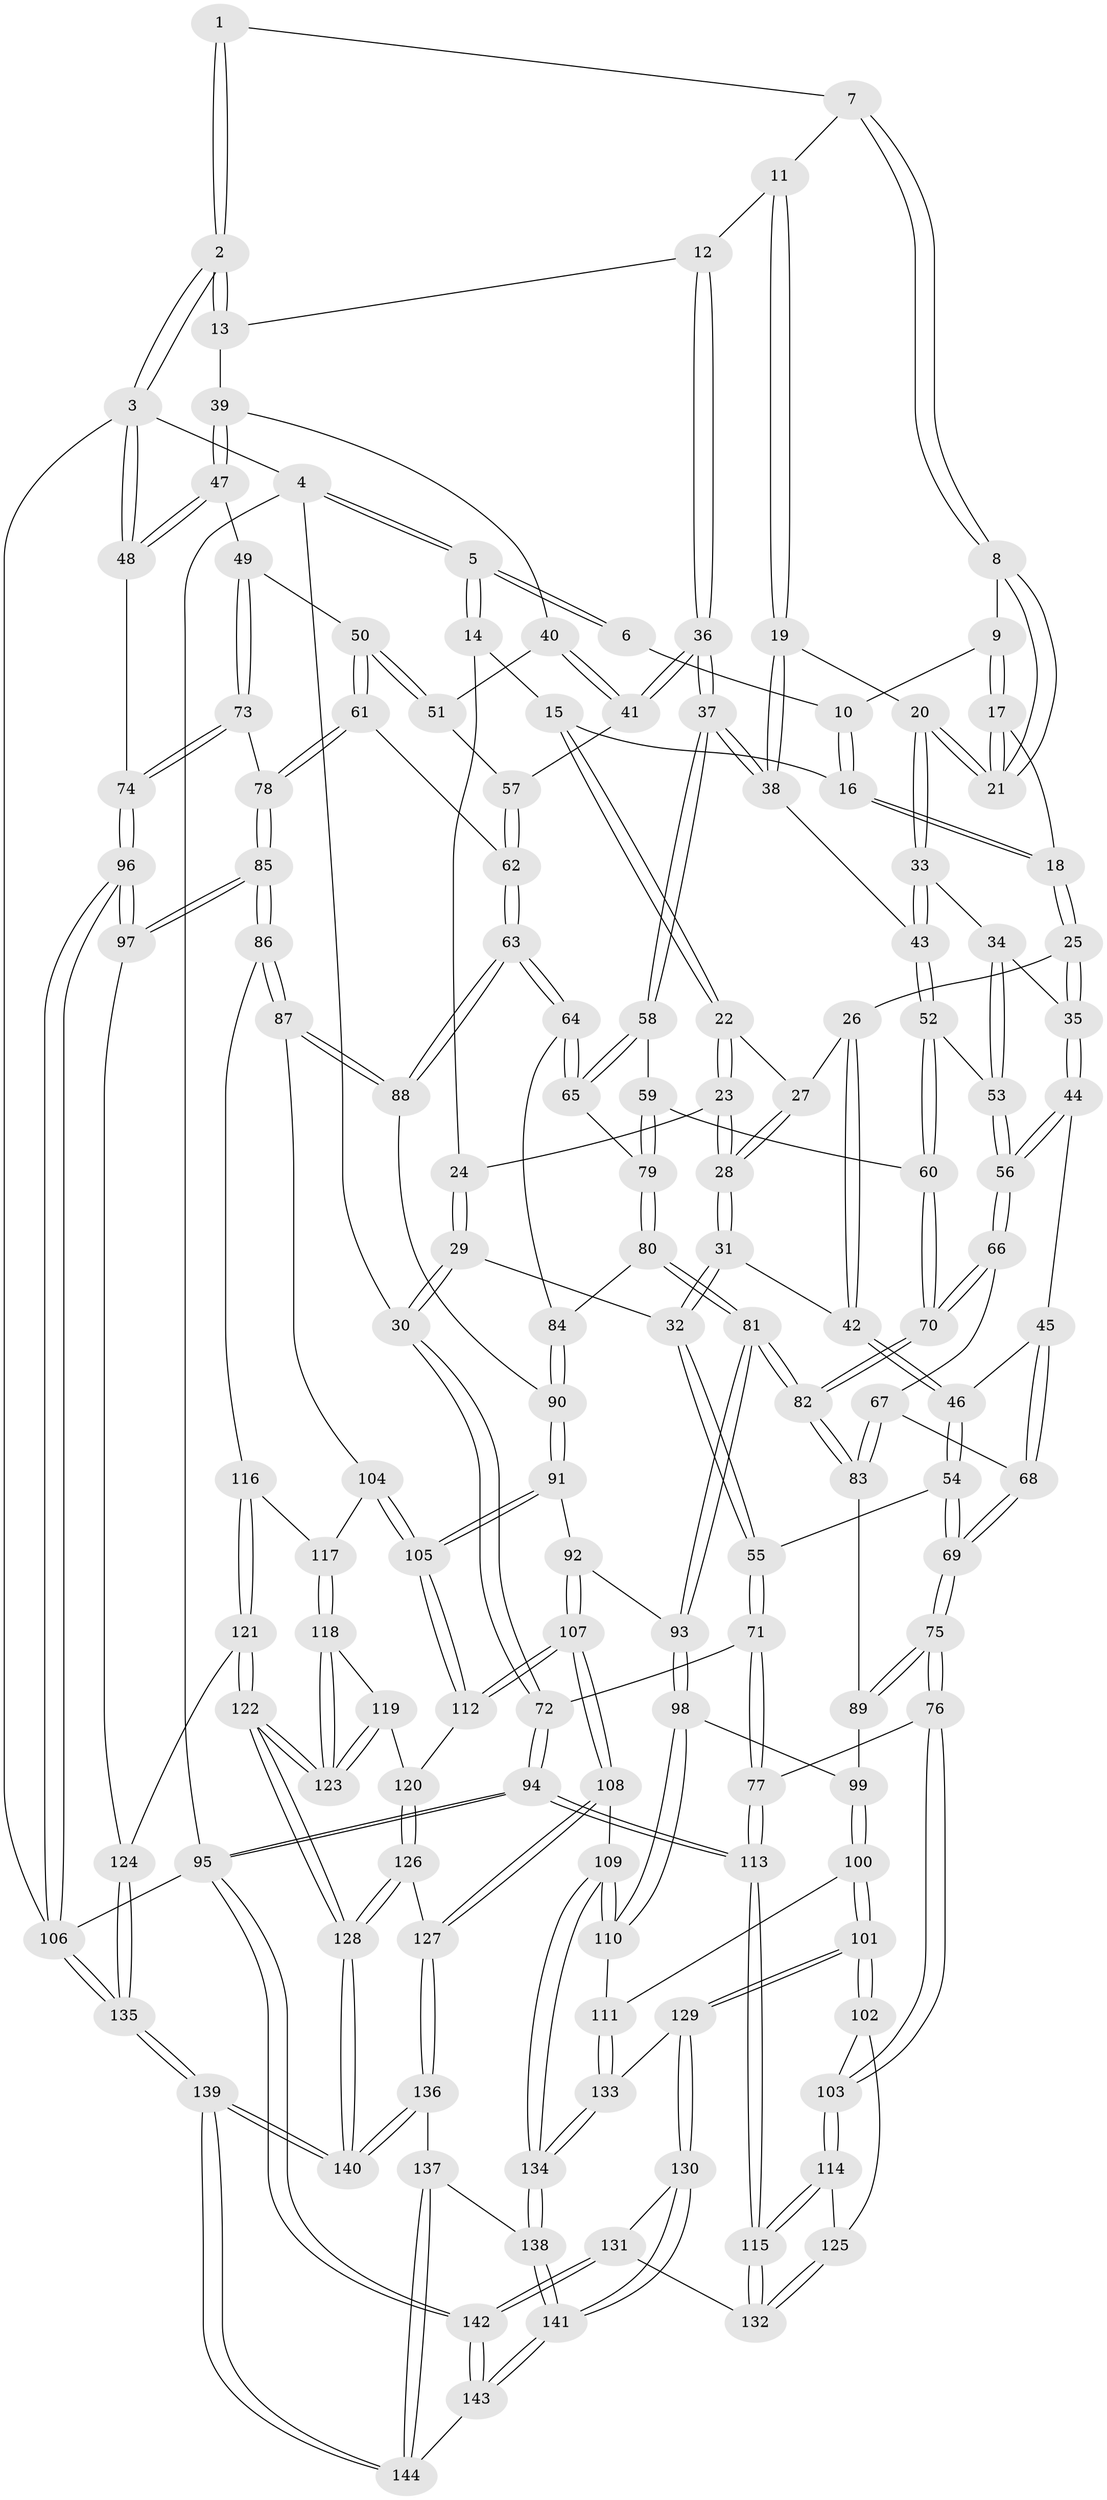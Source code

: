 // Generated by graph-tools (version 1.1) at 2025/01/03/09/25 05:01:44]
// undirected, 144 vertices, 357 edges
graph export_dot {
graph [start="1"]
  node [color=gray90,style=filled];
  1 [pos="+0.5001928503552339+0"];
  2 [pos="+1+0"];
  3 [pos="+1+0"];
  4 [pos="+0+0"];
  5 [pos="+0+0"];
  6 [pos="+0.4889077431451592+0"];
  7 [pos="+0.5494330394627974+0"];
  8 [pos="+0.4724564400428018+0.18470930952943093"];
  9 [pos="+0.40763178064038247+0.1282447810340661"];
  10 [pos="+0.37815170367711826+0.03626590548562665"];
  11 [pos="+0.5866773986012184+0.011660217323181456"];
  12 [pos="+0.743665380627189+0.15003839951936215"];
  13 [pos="+0.7693507226097093+0.14738627496822018"];
  14 [pos="+0.07687032601768606+0.016727926335111956"];
  15 [pos="+0.24227370783593175+0.12703764317256727"];
  16 [pos="+0.28693561247766486+0.11928844665664443"];
  17 [pos="+0.40246222106084806+0.1971280075018508"];
  18 [pos="+0.34110288425062285+0.2196183968957976"];
  19 [pos="+0.544721051569445+0.2384397552056391"];
  20 [pos="+0.4810335205125838+0.23727761099815048"];
  21 [pos="+0.4799367279787851+0.23561312635172643"];
  22 [pos="+0.2321070091027292+0.15173350604468147"];
  23 [pos="+0.14175412969827975+0.22292028695733968"];
  24 [pos="+0.11120793974819819+0.21118913398074535"];
  25 [pos="+0.3379974566399254+0.25544882539957203"];
  26 [pos="+0.2512038516793587+0.26285457392702427"];
  27 [pos="+0.23367008135683834+0.17315793936057455"];
  28 [pos="+0.1724823092306351+0.2918433226391894"];
  29 [pos="+0.01323953099594934+0.2684230351305621"];
  30 [pos="+0+0.21111261874474788"];
  31 [pos="+0.17491773438204644+0.299796488708227"];
  32 [pos="+0.11899587523874637+0.35768054552726775"];
  33 [pos="+0.45633134340651416+0.27006485506507855"];
  34 [pos="+0.417538963119924+0.29572255164775174"];
  35 [pos="+0.36220197216169264+0.299432939660401"];
  36 [pos="+0.6543344466856681+0.30211481506823123"];
  37 [pos="+0.6514173148769159+0.3036069165325826"];
  38 [pos="+0.6159265746023781+0.2912584813876569"];
  39 [pos="+0.8773843005726863+0.24181610446866286"];
  40 [pos="+0.8307913672767138+0.29781939865282475"];
  41 [pos="+0.7095424942935441+0.3282900084773072"];
  42 [pos="+0.221617675955293+0.2999232242947817"];
  43 [pos="+0.5037329881021353+0.35252729084319134"];
  44 [pos="+0.33703610802561085+0.3495393797765896"];
  45 [pos="+0.30246796143093047+0.3578865304762228"];
  46 [pos="+0.2746779686814294+0.36123061633905673"];
  47 [pos="+0.8985210870013185+0.2480154122758664"];
  48 [pos="+1+0.04795725315693347"];
  49 [pos="+0.9258925006231559+0.37780488459566997"];
  50 [pos="+0.8554067425207497+0.41850527496848167"];
  51 [pos="+0.81898901541983+0.35832777723528153"];
  52 [pos="+0.48546471491361876+0.38767052136707536"];
  53 [pos="+0.4523339291067253+0.3795203293751013"];
  54 [pos="+0.25088801916976045+0.3987131462644501"];
  55 [pos="+0.11929229745224233+0.39495315166217515"];
  56 [pos="+0.3808017320497756+0.41816814756998855"];
  57 [pos="+0.7287143213847402+0.34477171785665495"];
  58 [pos="+0.6483178274474667+0.3173581676835917"];
  59 [pos="+0.5502752490780419+0.4369435745200804"];
  60 [pos="+0.507891925517244+0.425639128416779"];
  61 [pos="+0.8369684469656307+0.4478926581123152"];
  62 [pos="+0.7900473413527568+0.45783058488755024"];
  63 [pos="+0.7379658842917225+0.5006850761633271"];
  64 [pos="+0.6802461788530316+0.46592848555659017"];
  65 [pos="+0.6783133657966646+0.46223746526135057"];
  66 [pos="+0.3805211461034797+0.42355222800295406"];
  67 [pos="+0.3599574102109409+0.4518249346476547"];
  68 [pos="+0.31330923306281805+0.47964995117796877"];
  69 [pos="+0.265100442836716+0.5170950035511583"];
  70 [pos="+0.4562428049597635+0.4774668537123123"];
  71 [pos="+0.07842823681683098+0.5035981792399595"];
  72 [pos="+0+0.49803224446839356"];
  73 [pos="+1+0.4598149442782204"];
  74 [pos="+1+0.46130098453759955"];
  75 [pos="+0.24082910074416974+0.5690578222268361"];
  76 [pos="+0.18851444190083497+0.6008052457065686"];
  77 [pos="+0.18797266414831904+0.6006266366852124"];
  78 [pos="+0.9053388228814266+0.5455014577573459"];
  79 [pos="+0.5547278196205181+0.4462917712862161"];
  80 [pos="+0.5634770806369702+0.5052739806303843"];
  81 [pos="+0.4667334733851094+0.5930045896855785"];
  82 [pos="+0.452735173891479+0.5822237091679838"];
  83 [pos="+0.4357453342485183+0.5793996313965754"];
  84 [pos="+0.6047933107458173+0.5219683496498216"];
  85 [pos="+0.8540380152482565+0.6606904703414416"];
  86 [pos="+0.8421351093411622+0.6607217279074699"];
  87 [pos="+0.831344808297393+0.6555822780956122"];
  88 [pos="+0.7373444434716218+0.5720173885400783"];
  89 [pos="+0.35458346014004094+0.5837419038525413"];
  90 [pos="+0.6418719752857055+0.6099423291851586"];
  91 [pos="+0.6132502652581633+0.6484995250521647"];
  92 [pos="+0.48737512760044155+0.6203140856160441"];
  93 [pos="+0.4769424896334261+0.614167123138368"];
  94 [pos="+0+0.867312685053735"];
  95 [pos="+0+1"];
  96 [pos="+1+0.7468737012974541"];
  97 [pos="+0.9022922066667989+0.6986043001101169"];
  98 [pos="+0.43942358441582674+0.673462581653965"];
  99 [pos="+0.3618948006521263+0.6676346007164452"];
  100 [pos="+0.311887489655545+0.7502490629297452"];
  101 [pos="+0.29727821866661647+0.7495771974133991"];
  102 [pos="+0.22417897403449896+0.6963290952574334"];
  103 [pos="+0.20374034610885913+0.6438004240490925"];
  104 [pos="+0.666331677082647+0.7096075618503805"];
  105 [pos="+0.6332629290339699+0.7139495510677125"];
  106 [pos="+1+1"];
  107 [pos="+0.5300640483875027+0.7954730198547181"];
  108 [pos="+0.5217446478782463+0.8085430313363836"];
  109 [pos="+0.4779437668822401+0.7976458815267641"];
  110 [pos="+0.40306791962253286+0.7546960845339616"];
  111 [pos="+0.37180316380471023+0.7630907633066653"];
  112 [pos="+0.6313148153916356+0.7230793763391221"];
  113 [pos="+0+0.8258565692509863"];
  114 [pos="+0.06384701959933267+0.7985107531142903"];
  115 [pos="+0+0.8304918672325939"];
  116 [pos="+0.8166806230430607+0.697639093718632"];
  117 [pos="+0.7553229275112204+0.7522868335034134"];
  118 [pos="+0.753650447142127+0.7551633616940752"];
  119 [pos="+0.6766442189192474+0.7727810903507597"];
  120 [pos="+0.6541235300764909+0.7596841367754005"];
  121 [pos="+0.7867345829183876+0.8564375605338063"];
  122 [pos="+0.7559493327016348+0.8804692965453326"];
  123 [pos="+0.7451939548198756+0.851700531177974"];
  124 [pos="+0.8777990975560865+0.8220168737945409"];
  125 [pos="+0.1783313590444279+0.7740643695769122"];
  126 [pos="+0.6427043201935895+0.8300466804330211"];
  127 [pos="+0.54183399262742+0.8752447287692372"];
  128 [pos="+0.7432797345050123+0.9178186656392627"];
  129 [pos="+0.27906115014467836+0.8630629609458491"];
  130 [pos="+0.2535814900852771+0.8938063764618375"];
  131 [pos="+0.18106105834153335+0.9060791138091865"];
  132 [pos="+0.17396605416638042+0.8971122988090264"];
  133 [pos="+0.38098417376717336+0.8825800167264669"];
  134 [pos="+0.3898470130152499+0.8940278861963131"];
  135 [pos="+1+1"];
  136 [pos="+0.5417154355117924+0.9069624780213712"];
  137 [pos="+0.5132879339519911+0.9425243844609501"];
  138 [pos="+0.397384475689997+0.9150303687109381"];
  139 [pos="+0.9014354835665938+1"];
  140 [pos="+0.7398301159458007+0.956340921371116"];
  141 [pos="+0.3338755518201044+0.9877799276469239"];
  142 [pos="+0.08645109234989161+1"];
  143 [pos="+0.3071850090680224+1"];
  144 [pos="+0.5020099331128057+1"];
  1 -- 2;
  1 -- 2;
  1 -- 7;
  2 -- 3;
  2 -- 3;
  2 -- 13;
  2 -- 13;
  3 -- 4;
  3 -- 48;
  3 -- 48;
  3 -- 106;
  4 -- 5;
  4 -- 5;
  4 -- 30;
  4 -- 95;
  5 -- 6;
  5 -- 6;
  5 -- 14;
  5 -- 14;
  6 -- 10;
  7 -- 8;
  7 -- 8;
  7 -- 11;
  8 -- 9;
  8 -- 21;
  8 -- 21;
  9 -- 10;
  9 -- 17;
  9 -- 17;
  10 -- 16;
  10 -- 16;
  11 -- 12;
  11 -- 19;
  11 -- 19;
  12 -- 13;
  12 -- 36;
  12 -- 36;
  13 -- 39;
  14 -- 15;
  14 -- 24;
  15 -- 16;
  15 -- 22;
  15 -- 22;
  16 -- 18;
  16 -- 18;
  17 -- 18;
  17 -- 21;
  17 -- 21;
  18 -- 25;
  18 -- 25;
  19 -- 20;
  19 -- 38;
  19 -- 38;
  20 -- 21;
  20 -- 21;
  20 -- 33;
  20 -- 33;
  22 -- 23;
  22 -- 23;
  22 -- 27;
  23 -- 24;
  23 -- 28;
  23 -- 28;
  24 -- 29;
  24 -- 29;
  25 -- 26;
  25 -- 35;
  25 -- 35;
  26 -- 27;
  26 -- 42;
  26 -- 42;
  27 -- 28;
  27 -- 28;
  28 -- 31;
  28 -- 31;
  29 -- 30;
  29 -- 30;
  29 -- 32;
  30 -- 72;
  30 -- 72;
  31 -- 32;
  31 -- 32;
  31 -- 42;
  32 -- 55;
  32 -- 55;
  33 -- 34;
  33 -- 43;
  33 -- 43;
  34 -- 35;
  34 -- 53;
  34 -- 53;
  35 -- 44;
  35 -- 44;
  36 -- 37;
  36 -- 37;
  36 -- 41;
  36 -- 41;
  37 -- 38;
  37 -- 38;
  37 -- 58;
  37 -- 58;
  38 -- 43;
  39 -- 40;
  39 -- 47;
  39 -- 47;
  40 -- 41;
  40 -- 41;
  40 -- 51;
  41 -- 57;
  42 -- 46;
  42 -- 46;
  43 -- 52;
  43 -- 52;
  44 -- 45;
  44 -- 56;
  44 -- 56;
  45 -- 46;
  45 -- 68;
  45 -- 68;
  46 -- 54;
  46 -- 54;
  47 -- 48;
  47 -- 48;
  47 -- 49;
  48 -- 74;
  49 -- 50;
  49 -- 73;
  49 -- 73;
  50 -- 51;
  50 -- 51;
  50 -- 61;
  50 -- 61;
  51 -- 57;
  52 -- 53;
  52 -- 60;
  52 -- 60;
  53 -- 56;
  53 -- 56;
  54 -- 55;
  54 -- 69;
  54 -- 69;
  55 -- 71;
  55 -- 71;
  56 -- 66;
  56 -- 66;
  57 -- 62;
  57 -- 62;
  58 -- 59;
  58 -- 65;
  58 -- 65;
  59 -- 60;
  59 -- 79;
  59 -- 79;
  60 -- 70;
  60 -- 70;
  61 -- 62;
  61 -- 78;
  61 -- 78;
  62 -- 63;
  62 -- 63;
  63 -- 64;
  63 -- 64;
  63 -- 88;
  63 -- 88;
  64 -- 65;
  64 -- 65;
  64 -- 84;
  65 -- 79;
  66 -- 67;
  66 -- 70;
  66 -- 70;
  67 -- 68;
  67 -- 83;
  67 -- 83;
  68 -- 69;
  68 -- 69;
  69 -- 75;
  69 -- 75;
  70 -- 82;
  70 -- 82;
  71 -- 72;
  71 -- 77;
  71 -- 77;
  72 -- 94;
  72 -- 94;
  73 -- 74;
  73 -- 74;
  73 -- 78;
  74 -- 96;
  74 -- 96;
  75 -- 76;
  75 -- 76;
  75 -- 89;
  75 -- 89;
  76 -- 77;
  76 -- 103;
  76 -- 103;
  77 -- 113;
  77 -- 113;
  78 -- 85;
  78 -- 85;
  79 -- 80;
  79 -- 80;
  80 -- 81;
  80 -- 81;
  80 -- 84;
  81 -- 82;
  81 -- 82;
  81 -- 93;
  81 -- 93;
  82 -- 83;
  82 -- 83;
  83 -- 89;
  84 -- 90;
  84 -- 90;
  85 -- 86;
  85 -- 86;
  85 -- 97;
  85 -- 97;
  86 -- 87;
  86 -- 87;
  86 -- 116;
  87 -- 88;
  87 -- 88;
  87 -- 104;
  88 -- 90;
  89 -- 99;
  90 -- 91;
  90 -- 91;
  91 -- 92;
  91 -- 105;
  91 -- 105;
  92 -- 93;
  92 -- 107;
  92 -- 107;
  93 -- 98;
  93 -- 98;
  94 -- 95;
  94 -- 95;
  94 -- 113;
  94 -- 113;
  95 -- 142;
  95 -- 142;
  95 -- 106;
  96 -- 97;
  96 -- 97;
  96 -- 106;
  96 -- 106;
  97 -- 124;
  98 -- 99;
  98 -- 110;
  98 -- 110;
  99 -- 100;
  99 -- 100;
  100 -- 101;
  100 -- 101;
  100 -- 111;
  101 -- 102;
  101 -- 102;
  101 -- 129;
  101 -- 129;
  102 -- 103;
  102 -- 125;
  103 -- 114;
  103 -- 114;
  104 -- 105;
  104 -- 105;
  104 -- 117;
  105 -- 112;
  105 -- 112;
  106 -- 135;
  106 -- 135;
  107 -- 108;
  107 -- 108;
  107 -- 112;
  107 -- 112;
  108 -- 109;
  108 -- 127;
  108 -- 127;
  109 -- 110;
  109 -- 110;
  109 -- 134;
  109 -- 134;
  110 -- 111;
  111 -- 133;
  111 -- 133;
  112 -- 120;
  113 -- 115;
  113 -- 115;
  114 -- 115;
  114 -- 115;
  114 -- 125;
  115 -- 132;
  115 -- 132;
  116 -- 117;
  116 -- 121;
  116 -- 121;
  117 -- 118;
  117 -- 118;
  118 -- 119;
  118 -- 123;
  118 -- 123;
  119 -- 120;
  119 -- 123;
  119 -- 123;
  120 -- 126;
  120 -- 126;
  121 -- 122;
  121 -- 122;
  121 -- 124;
  122 -- 123;
  122 -- 123;
  122 -- 128;
  122 -- 128;
  124 -- 135;
  124 -- 135;
  125 -- 132;
  125 -- 132;
  126 -- 127;
  126 -- 128;
  126 -- 128;
  127 -- 136;
  127 -- 136;
  128 -- 140;
  128 -- 140;
  129 -- 130;
  129 -- 130;
  129 -- 133;
  130 -- 131;
  130 -- 141;
  130 -- 141;
  131 -- 132;
  131 -- 142;
  131 -- 142;
  133 -- 134;
  133 -- 134;
  134 -- 138;
  134 -- 138;
  135 -- 139;
  135 -- 139;
  136 -- 137;
  136 -- 140;
  136 -- 140;
  137 -- 138;
  137 -- 144;
  137 -- 144;
  138 -- 141;
  138 -- 141;
  139 -- 140;
  139 -- 140;
  139 -- 144;
  139 -- 144;
  141 -- 143;
  141 -- 143;
  142 -- 143;
  142 -- 143;
  143 -- 144;
}
